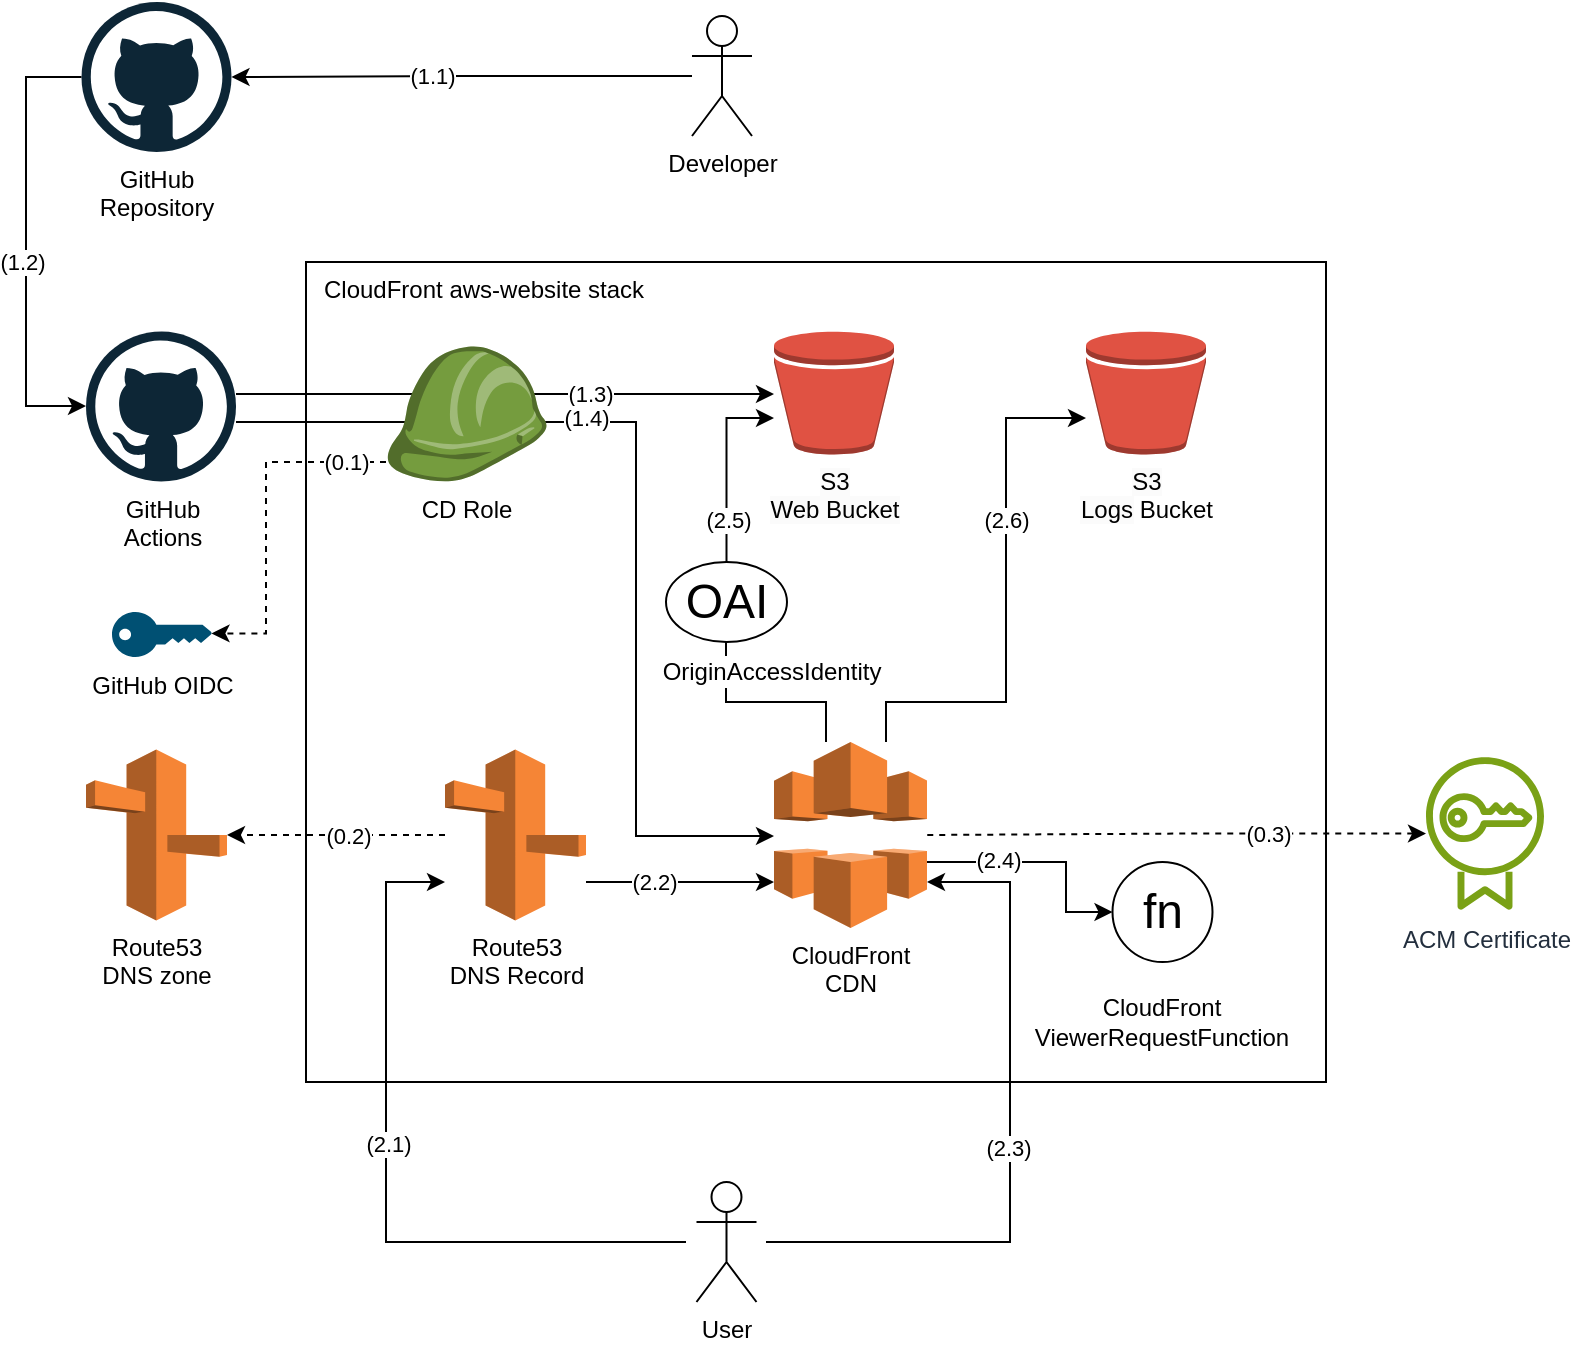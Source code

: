 <mxfile version="24.4.0" type="device">
  <diagram name="Page-1" id="SiJD-ng_YzuJyqXhKiwo">
    <mxGraphModel dx="712" dy="490" grid="1" gridSize="10" guides="1" tooltips="1" connect="1" arrows="1" fold="1" page="1" pageScale="1" pageWidth="827" pageHeight="1169" math="0" shadow="0">
      <root>
        <mxCell id="0" />
        <mxCell id="1" parent="0" />
        <mxCell id="yIIMlywsqg2m234oK09I-35" value="CloudFront aws-website stack" style="rounded=0;whiteSpace=wrap;html=1;align=left;verticalAlign=top;labelBackgroundColor=none;labelBorderColor=none;textShadow=0;spacingLeft=7;" parent="1" vertex="1">
          <mxGeometry x="180" y="240" width="510" height="410" as="geometry" />
        </mxCell>
        <mxCell id="yIIMlywsqg2m234oK09I-25" style="edgeStyle=orthogonalEdgeStyle;rounded=0;orthogonalLoop=1;jettySize=auto;html=1;" parent="1" source="yIIMlywsqg2m234oK09I-1" target="yIIMlywsqg2m234oK09I-63" edge="1">
          <mxGeometry relative="1" as="geometry">
            <mxPoint x="414" y="300" as="targetPoint" />
            <Array as="points">
              <mxPoint x="210" y="306" />
              <mxPoint x="210" y="306" />
            </Array>
          </mxGeometry>
        </mxCell>
        <mxCell id="yIIMlywsqg2m234oK09I-41" value="(1.3)" style="edgeLabel;html=1;align=center;verticalAlign=middle;resizable=0;points=[];" parent="yIIMlywsqg2m234oK09I-25" vertex="1" connectable="0">
          <mxGeometry x="0.48" relative="1" as="geometry">
            <mxPoint x="-22" as="offset" />
          </mxGeometry>
        </mxCell>
        <mxCell id="yIIMlywsqg2m234oK09I-26" style="edgeStyle=orthogonalEdgeStyle;rounded=0;orthogonalLoop=1;jettySize=auto;html=1;" parent="1" source="yIIMlywsqg2m234oK09I-1" target="yIIMlywsqg2m234oK09I-4" edge="1">
          <mxGeometry relative="1" as="geometry">
            <mxPoint x="130" y="330.0" as="sourcePoint" />
            <mxPoint x="389" y="527" as="targetPoint" />
            <Array as="points">
              <mxPoint x="345" y="320" />
              <mxPoint x="345" y="527" />
            </Array>
          </mxGeometry>
        </mxCell>
        <mxCell id="yIIMlywsqg2m234oK09I-42" value="(1.4)" style="edgeLabel;html=1;align=center;verticalAlign=middle;resizable=0;points=[];" parent="yIIMlywsqg2m234oK09I-26" vertex="1" connectable="0">
          <mxGeometry x="-0.275" relative="1" as="geometry">
            <mxPoint x="2" y="-2" as="offset" />
          </mxGeometry>
        </mxCell>
        <mxCell id="yIIMlywsqg2m234oK09I-1" value="GitHub&lt;br&gt;Actions" style="dashed=0;outlineConnect=0;html=1;align=center;labelPosition=center;verticalLabelPosition=bottom;verticalAlign=top;shape=mxgraph.weblogos.github" parent="1" vertex="1">
          <mxGeometry x="70" y="274.75" width="75" height="75" as="geometry" />
        </mxCell>
        <mxCell id="yIIMlywsqg2m234oK09I-2" value="CD Role" style="outlineConnect=0;dashed=0;verticalLabelPosition=bottom;verticalAlign=top;align=center;html=1;shape=mxgraph.aws3.role;fillColor=#759C3E;gradientColor=none;" parent="1" vertex="1">
          <mxGeometry x="220" y="282.25" width="80.23" height="67.5" as="geometry" />
        </mxCell>
        <mxCell id="yIIMlywsqg2m234oK09I-14" style="edgeStyle=orthogonalEdgeStyle;rounded=0;orthogonalLoop=1;jettySize=auto;html=1;" parent="1" source="yIIMlywsqg2m234oK09I-13" target="yIIMlywsqg2m234oK09I-63" edge="1">
          <mxGeometry relative="1" as="geometry">
            <mxPoint x="414" y="317.5" as="targetPoint" />
            <Array as="points">
              <mxPoint x="390" y="318" />
            </Array>
          </mxGeometry>
        </mxCell>
        <mxCell id="yIIMlywsqg2m234oK09I-47" value="(2.5)" style="edgeLabel;html=1;align=center;verticalAlign=middle;resizable=0;points=[];" parent="yIIMlywsqg2m234oK09I-14" vertex="1" connectable="0">
          <mxGeometry x="-0.557" relative="1" as="geometry">
            <mxPoint as="offset" />
          </mxGeometry>
        </mxCell>
        <mxCell id="yIIMlywsqg2m234oK09I-18" style="edgeStyle=orthogonalEdgeStyle;rounded=0;orthogonalLoop=1;jettySize=auto;html=1;" parent="1" source="yIIMlywsqg2m234oK09I-4" target="yIIMlywsqg2m234oK09I-61" edge="1">
          <mxGeometry relative="1" as="geometry">
            <mxPoint x="570" y="318" as="targetPoint" />
            <Array as="points">
              <mxPoint x="470" y="460" />
              <mxPoint x="530" y="460" />
              <mxPoint x="530" y="318" />
            </Array>
          </mxGeometry>
        </mxCell>
        <mxCell id="yIIMlywsqg2m234oK09I-48" value="(2.6)" style="edgeLabel;html=1;align=center;verticalAlign=middle;resizable=0;points=[];" parent="yIIMlywsqg2m234oK09I-18" vertex="1" connectable="0">
          <mxGeometry x="0.304" relative="1" as="geometry">
            <mxPoint as="offset" />
          </mxGeometry>
        </mxCell>
        <mxCell id="yIIMlywsqg2m234oK09I-4" value="CloudFront&lt;br&gt;CDN" style="outlineConnect=0;dashed=0;verticalLabelPosition=bottom;verticalAlign=top;align=center;html=1;shape=mxgraph.aws3.cloudfront;fillColor=#F58536;gradientColor=none;" parent="1" vertex="1">
          <mxGeometry x="414" y="480" width="76.5" height="93" as="geometry" />
        </mxCell>
        <mxCell id="yIIMlywsqg2m234oK09I-9" value="Route53&lt;br&gt;DNS zone" style="outlineConnect=0;dashed=0;verticalLabelPosition=bottom;verticalAlign=top;align=center;html=1;shape=mxgraph.aws3.route_53;fillColor=#F58536;gradientColor=none;" parent="1" vertex="1">
          <mxGeometry x="70" y="483.75" width="70.5" height="85.5" as="geometry" />
        </mxCell>
        <mxCell id="yIIMlywsqg2m234oK09I-10" value="ACM Certificate" style="sketch=0;outlineConnect=0;fontColor=#232F3E;gradientColor=none;fillColor=#7AA116;strokeColor=none;dashed=0;verticalLabelPosition=bottom;verticalAlign=top;align=center;html=1;fontSize=12;fontStyle=0;aspect=fixed;pointerEvents=1;shape=mxgraph.aws4.certificate_manager;" parent="1" vertex="1">
          <mxGeometry x="740" y="486.75" width="59" height="78" as="geometry" />
        </mxCell>
        <mxCell id="yIIMlywsqg2m234oK09I-16" style="edgeStyle=orthogonalEdgeStyle;rounded=0;orthogonalLoop=1;jettySize=auto;html=1;entryX=0;entryY=0.5;entryDx=0;entryDy=0;entryPerimeter=0;" parent="1" source="yIIMlywsqg2m234oK09I-4" target="yIIMlywsqg2m234oK09I-8" edge="1">
          <mxGeometry relative="1" as="geometry">
            <Array as="points">
              <mxPoint x="560" y="540" />
              <mxPoint x="560" y="565" />
            </Array>
          </mxGeometry>
        </mxCell>
        <mxCell id="yIIMlywsqg2m234oK09I-46" value="(2.4)" style="edgeLabel;html=1;align=center;verticalAlign=middle;resizable=0;points=[];" parent="yIIMlywsqg2m234oK09I-16" vertex="1" connectable="0">
          <mxGeometry x="-0.404" y="1" relative="1" as="geometry">
            <mxPoint as="offset" />
          </mxGeometry>
        </mxCell>
        <mxCell id="yIIMlywsqg2m234oK09I-17" value="" style="group" parent="1" vertex="1" connectable="0">
          <mxGeometry x="578.25" y="540" width="60" height="95" as="geometry" />
        </mxCell>
        <mxCell id="yIIMlywsqg2m234oK09I-8" value="fn" style="shape=mxgraph.electrical.abstract.function;html=1;shadow=0;dashed=0;align=center;strokeWidth=1;fontSize=24" parent="yIIMlywsqg2m234oK09I-17" vertex="1">
          <mxGeometry x="5" width="50" height="50" as="geometry" />
        </mxCell>
        <mxCell id="yIIMlywsqg2m234oK09I-15" value="CloudFront&lt;br&gt;ViewerRequestFunction" style="text;html=1;align=center;verticalAlign=middle;whiteSpace=wrap;rounded=0;" parent="yIIMlywsqg2m234oK09I-17" vertex="1">
          <mxGeometry y="65" width="60" height="30" as="geometry" />
        </mxCell>
        <mxCell id="yIIMlywsqg2m234oK09I-19" value="" style="edgeStyle=orthogonalEdgeStyle;rounded=0;orthogonalLoop=1;jettySize=auto;html=1;endArrow=none;endFill=0;" parent="1" source="yIIMlywsqg2m234oK09I-4" target="yIIMlywsqg2m234oK09I-13" edge="1">
          <mxGeometry relative="1" as="geometry">
            <mxPoint x="414" y="527" as="sourcePoint" />
            <mxPoint x="414" y="318" as="targetPoint" />
            <Array as="points">
              <mxPoint x="440" y="460" />
              <mxPoint x="390" y="460" />
            </Array>
          </mxGeometry>
        </mxCell>
        <mxCell id="yIIMlywsqg2m234oK09I-13" value="OAI" style="shape=mxgraph.electrical.abstract.function;html=1;shadow=0;dashed=0;align=center;strokeWidth=1;fontSize=24" parent="1" vertex="1">
          <mxGeometry x="360" y="390" width="60.5" height="40" as="geometry" />
        </mxCell>
        <mxCell id="yIIMlywsqg2m234oK09I-37" style="edgeStyle=orthogonalEdgeStyle;rounded=0;orthogonalLoop=1;jettySize=auto;html=1;endArrow=classic;endFill=1;dashed=1;" parent="1" source="yIIMlywsqg2m234oK09I-20" target="yIIMlywsqg2m234oK09I-9" edge="1">
          <mxGeometry relative="1" as="geometry" />
        </mxCell>
        <mxCell id="yIIMlywsqg2m234oK09I-49" value="(0.2)" style="edgeLabel;html=1;align=center;verticalAlign=middle;resizable=0;points=[];" parent="yIIMlywsqg2m234oK09I-37" vertex="1" connectable="0">
          <mxGeometry x="-0.266" relative="1" as="geometry">
            <mxPoint x="-9" as="offset" />
          </mxGeometry>
        </mxCell>
        <mxCell id="yIIMlywsqg2m234oK09I-20" value="Route53&lt;br&gt;DNS Record" style="outlineConnect=0;dashed=0;verticalLabelPosition=bottom;verticalAlign=top;align=center;html=1;shape=mxgraph.aws3.route_53;fillColor=#F58536;gradientColor=none;" parent="1" vertex="1">
          <mxGeometry x="249.5" y="483.75" width="70.5" height="85.5" as="geometry" />
        </mxCell>
        <mxCell id="yIIMlywsqg2m234oK09I-21" style="edgeStyle=orthogonalEdgeStyle;rounded=0;orthogonalLoop=1;jettySize=auto;html=1;" parent="1" target="yIIMlywsqg2m234oK09I-4" edge="1">
          <mxGeometry relative="1" as="geometry">
            <mxPoint x="320" y="550" as="sourcePoint" />
            <mxPoint x="414" y="550" as="targetPoint" />
            <Array as="points">
              <mxPoint x="350" y="550" />
              <mxPoint x="350" y="550" />
            </Array>
          </mxGeometry>
        </mxCell>
        <mxCell id="yIIMlywsqg2m234oK09I-45" value="(2.2)" style="edgeLabel;html=1;align=center;verticalAlign=middle;resizable=0;points=[];" parent="yIIMlywsqg2m234oK09I-21" vertex="1" connectable="0">
          <mxGeometry x="-0.28" relative="1" as="geometry">
            <mxPoint as="offset" />
          </mxGeometry>
        </mxCell>
        <mxCell id="yIIMlywsqg2m234oK09I-23" style="edgeStyle=orthogonalEdgeStyle;rounded=0;orthogonalLoop=1;jettySize=auto;html=1;" parent="1" target="yIIMlywsqg2m234oK09I-20" edge="1">
          <mxGeometry relative="1" as="geometry">
            <mxPoint x="370" y="730" as="sourcePoint" />
            <Array as="points">
              <mxPoint x="220" y="730" />
              <mxPoint x="220" y="550" />
            </Array>
          </mxGeometry>
        </mxCell>
        <mxCell id="yIIMlywsqg2m234oK09I-43" value="(2.1)" style="edgeLabel;html=1;align=center;verticalAlign=middle;resizable=0;points=[];" parent="yIIMlywsqg2m234oK09I-23" vertex="1" connectable="0">
          <mxGeometry x="0.107" y="-1" relative="1" as="geometry">
            <mxPoint as="offset" />
          </mxGeometry>
        </mxCell>
        <mxCell id="yIIMlywsqg2m234oK09I-22" value="User" style="shape=umlActor;verticalLabelPosition=bottom;verticalAlign=top;html=1;outlineConnect=0;" parent="1" vertex="1">
          <mxGeometry x="375.25" y="700" width="30" height="60" as="geometry" />
        </mxCell>
        <mxCell id="yIIMlywsqg2m234oK09I-24" style="edgeStyle=orthogonalEdgeStyle;rounded=0;orthogonalLoop=1;jettySize=auto;html=1;" parent="1" target="yIIMlywsqg2m234oK09I-4" edge="1">
          <mxGeometry relative="1" as="geometry">
            <mxPoint x="410" y="730" as="sourcePoint" />
            <mxPoint x="485.38" y="550" as="targetPoint" />
            <Array as="points">
              <mxPoint x="532" y="730" />
              <mxPoint x="532" y="550" />
            </Array>
          </mxGeometry>
        </mxCell>
        <mxCell id="yIIMlywsqg2m234oK09I-44" value="(2.3)" style="edgeLabel;html=1;align=center;verticalAlign=middle;resizable=0;points=[];" parent="yIIMlywsqg2m234oK09I-24" vertex="1" connectable="0">
          <mxGeometry x="-0.009" y="1" relative="1" as="geometry">
            <mxPoint y="1" as="offset" />
          </mxGeometry>
        </mxCell>
        <mxCell id="yIIMlywsqg2m234oK09I-30" style="edgeStyle=orthogonalEdgeStyle;rounded=0;orthogonalLoop=1;jettySize=auto;html=1;startArrow=classic;startFill=1;endArrow=none;endFill=0;dashed=1;" parent="1" source="yIIMlywsqg2m234oK09I-10" target="yIIMlywsqg2m234oK09I-4" edge="1">
          <mxGeometry relative="1" as="geometry">
            <Array as="points" />
          </mxGeometry>
        </mxCell>
        <mxCell id="yIIMlywsqg2m234oK09I-50" value="(0.3)" style="edgeLabel;html=1;align=center;verticalAlign=middle;resizable=0;points=[];" parent="yIIMlywsqg2m234oK09I-30" vertex="1" connectable="0">
          <mxGeometry x="-0.285" y="-3" relative="1" as="geometry">
            <mxPoint x="10" y="3" as="offset" />
          </mxGeometry>
        </mxCell>
        <mxCell id="yIIMlywsqg2m234oK09I-38" value="OriginAccessIdentity" style="text;html=1;align=center;verticalAlign=middle;whiteSpace=wrap;rounded=0;fillColor=default;" parent="1" vertex="1">
          <mxGeometry x="370" y="437" width="85.5" height="16" as="geometry" />
        </mxCell>
        <mxCell id="yIIMlywsqg2m234oK09I-54" style="edgeStyle=orthogonalEdgeStyle;rounded=0;orthogonalLoop=1;jettySize=auto;html=1;" parent="1" source="yIIMlywsqg2m234oK09I-51" target="yIIMlywsqg2m234oK09I-53" edge="1">
          <mxGeometry relative="1" as="geometry" />
        </mxCell>
        <mxCell id="yIIMlywsqg2m234oK09I-56" value="(1.1)" style="edgeLabel;html=1;align=center;verticalAlign=middle;resizable=0;points=[];" parent="yIIMlywsqg2m234oK09I-54" vertex="1" connectable="0">
          <mxGeometry x="0.131" y="-1" relative="1" as="geometry">
            <mxPoint as="offset" />
          </mxGeometry>
        </mxCell>
        <mxCell id="yIIMlywsqg2m234oK09I-51" value="Developer" style="shape=umlActor;verticalLabelPosition=bottom;verticalAlign=top;html=1;outlineConnect=0;" parent="1" vertex="1">
          <mxGeometry x="373" y="117" width="30" height="60" as="geometry" />
        </mxCell>
        <mxCell id="yIIMlywsqg2m234oK09I-55" style="edgeStyle=orthogonalEdgeStyle;rounded=0;orthogonalLoop=1;jettySize=auto;html=1;" parent="1" source="yIIMlywsqg2m234oK09I-53" target="yIIMlywsqg2m234oK09I-1" edge="1">
          <mxGeometry relative="1" as="geometry">
            <Array as="points">
              <mxPoint x="40" y="148" />
              <mxPoint x="40" y="312" />
            </Array>
          </mxGeometry>
        </mxCell>
        <mxCell id="yIIMlywsqg2m234oK09I-57" value="(1.2)" style="edgeLabel;html=1;align=center;verticalAlign=middle;resizable=0;points=[];" parent="yIIMlywsqg2m234oK09I-55" vertex="1" connectable="0">
          <mxGeometry x="0.082" y="-2" relative="1" as="geometry">
            <mxPoint as="offset" />
          </mxGeometry>
        </mxCell>
        <mxCell id="yIIMlywsqg2m234oK09I-53" value="GitHub&lt;br&gt;Repository" style="dashed=0;outlineConnect=0;html=1;align=center;labelPosition=center;verticalLabelPosition=bottom;verticalAlign=top;shape=mxgraph.weblogos.github" parent="1" vertex="1">
          <mxGeometry x="67.75" y="110" width="75" height="75" as="geometry" />
        </mxCell>
        <mxCell id="yIIMlywsqg2m234oK09I-58" value="GitHub OIDC" style="points=[[0,0.5,0],[0.24,0,0],[0.5,0.28,0],[0.995,0.475,0],[0.5,0.72,0],[0.24,1,0]];verticalLabelPosition=bottom;sketch=0;html=1;verticalAlign=top;aspect=fixed;align=center;pointerEvents=1;shape=mxgraph.cisco19.key;fillColor=#005073;strokeColor=none;" parent="1" vertex="1">
          <mxGeometry x="83" y="415" width="50" height="22.5" as="geometry" />
        </mxCell>
        <mxCell id="yIIMlywsqg2m234oK09I-59" style="edgeStyle=orthogonalEdgeStyle;rounded=0;orthogonalLoop=1;jettySize=auto;html=1;entryX=0.995;entryY=0.475;entryDx=0;entryDy=0;entryPerimeter=0;dashed=1;" parent="1" source="yIIMlywsqg2m234oK09I-2" target="yIIMlywsqg2m234oK09I-58" edge="1">
          <mxGeometry relative="1" as="geometry">
            <Array as="points">
              <mxPoint x="160" y="340" />
              <mxPoint x="160" y="426" />
            </Array>
          </mxGeometry>
        </mxCell>
        <mxCell id="yIIMlywsqg2m234oK09I-60" value="(0.1)" style="edgeLabel;html=1;align=center;verticalAlign=middle;resizable=0;points=[];" parent="yIIMlywsqg2m234oK09I-59" vertex="1" connectable="0">
          <mxGeometry x="0.049" y="-1" relative="1" as="geometry">
            <mxPoint x="41" y="-31" as="offset" />
          </mxGeometry>
        </mxCell>
        <mxCell id="yIIMlywsqg2m234oK09I-61" value="&lt;span style=&quot;color: rgb(0, 0, 0); font-family: Helvetica; font-size: 12px; font-style: normal; font-variant-ligatures: normal; font-variant-caps: normal; font-weight: 400; letter-spacing: normal; orphans: 2; text-align: center; text-indent: 0px; text-transform: none; widows: 2; word-spacing: 0px; -webkit-text-stroke-width: 0px; white-space: nowrap; background-color: rgb(251, 251, 251); text-decoration-thickness: initial; text-decoration-style: initial; text-decoration-color: initial; display: inline !important; float: none;&quot;&gt;S3&lt;/span&gt;&lt;br style=&quot;forced-color-adjust: none; color: rgb(0, 0, 0); font-family: Helvetica; font-size: 12px; font-style: normal; font-variant-ligatures: normal; font-variant-caps: normal; font-weight: 400; letter-spacing: normal; orphans: 2; text-align: center; text-indent: 0px; text-transform: none; widows: 2; word-spacing: 0px; -webkit-text-stroke-width: 0px; white-space: nowrap; background-color: rgb(251, 251, 251); text-decoration-thickness: initial; text-decoration-style: initial; text-decoration-color: initial;&quot;&gt;&lt;span style=&quot;color: rgb(0, 0, 0); font-family: Helvetica; font-size: 12px; font-style: normal; font-variant-ligatures: normal; font-variant-caps: normal; font-weight: 400; letter-spacing: normal; orphans: 2; text-align: center; text-indent: 0px; text-transform: none; widows: 2; word-spacing: 0px; -webkit-text-stroke-width: 0px; white-space: nowrap; background-color: rgb(251, 251, 251); text-decoration-thickness: initial; text-decoration-style: initial; text-decoration-color: initial; display: inline !important; float: none;&quot;&gt;Logs&lt;/span&gt;&amp;nbsp;Bucket" style="outlineConnect=0;dashed=0;verticalLabelPosition=bottom;verticalAlign=top;align=center;html=1;shape=mxgraph.aws3.bucket;fillColor=#E05243;gradientColor=none;" parent="1" vertex="1">
          <mxGeometry x="570" y="274.75" width="60" height="61.5" as="geometry" />
        </mxCell>
        <mxCell id="yIIMlywsqg2m234oK09I-63" value="&lt;meta charset=&quot;utf-8&quot;&gt;&lt;span style=&quot;color: rgb(0, 0, 0); font-family: Helvetica; font-size: 12px; font-style: normal; font-variant-ligatures: normal; font-variant-caps: normal; font-weight: 400; letter-spacing: normal; orphans: 2; text-align: center; text-indent: 0px; text-transform: none; widows: 2; word-spacing: 0px; -webkit-text-stroke-width: 0px; white-space: nowrap; background-color: rgb(251, 251, 251); text-decoration-thickness: initial; text-decoration-style: initial; text-decoration-color: initial; display: inline !important; float: none;&quot;&gt;S3&lt;/span&gt;&lt;br style=&quot;forced-color-adjust: none; color: rgb(0, 0, 0); font-family: Helvetica; font-size: 12px; font-style: normal; font-variant-ligatures: normal; font-variant-caps: normal; font-weight: 400; letter-spacing: normal; orphans: 2; text-align: center; text-indent: 0px; text-transform: none; widows: 2; word-spacing: 0px; -webkit-text-stroke-width: 0px; white-space: nowrap; background-color: rgb(251, 251, 251); text-decoration-thickness: initial; text-decoration-style: initial; text-decoration-color: initial;&quot;&gt;&lt;span style=&quot;color: rgb(0, 0, 0); font-family: Helvetica; font-size: 12px; font-style: normal; font-variant-ligatures: normal; font-variant-caps: normal; font-weight: 400; letter-spacing: normal; orphans: 2; text-align: center; text-indent: 0px; text-transform: none; widows: 2; word-spacing: 0px; -webkit-text-stroke-width: 0px; white-space: nowrap; background-color: rgb(251, 251, 251); text-decoration-thickness: initial; text-decoration-style: initial; text-decoration-color: initial; display: inline !important; float: none;&quot;&gt;Web Bucket&lt;/span&gt;" style="outlineConnect=0;dashed=0;verticalLabelPosition=bottom;verticalAlign=top;align=center;html=1;shape=mxgraph.aws3.bucket;fillColor=#E05243;gradientColor=none;" parent="1" vertex="1">
          <mxGeometry x="414" y="274.75" width="60" height="61.5" as="geometry" />
        </mxCell>
      </root>
    </mxGraphModel>
  </diagram>
</mxfile>
